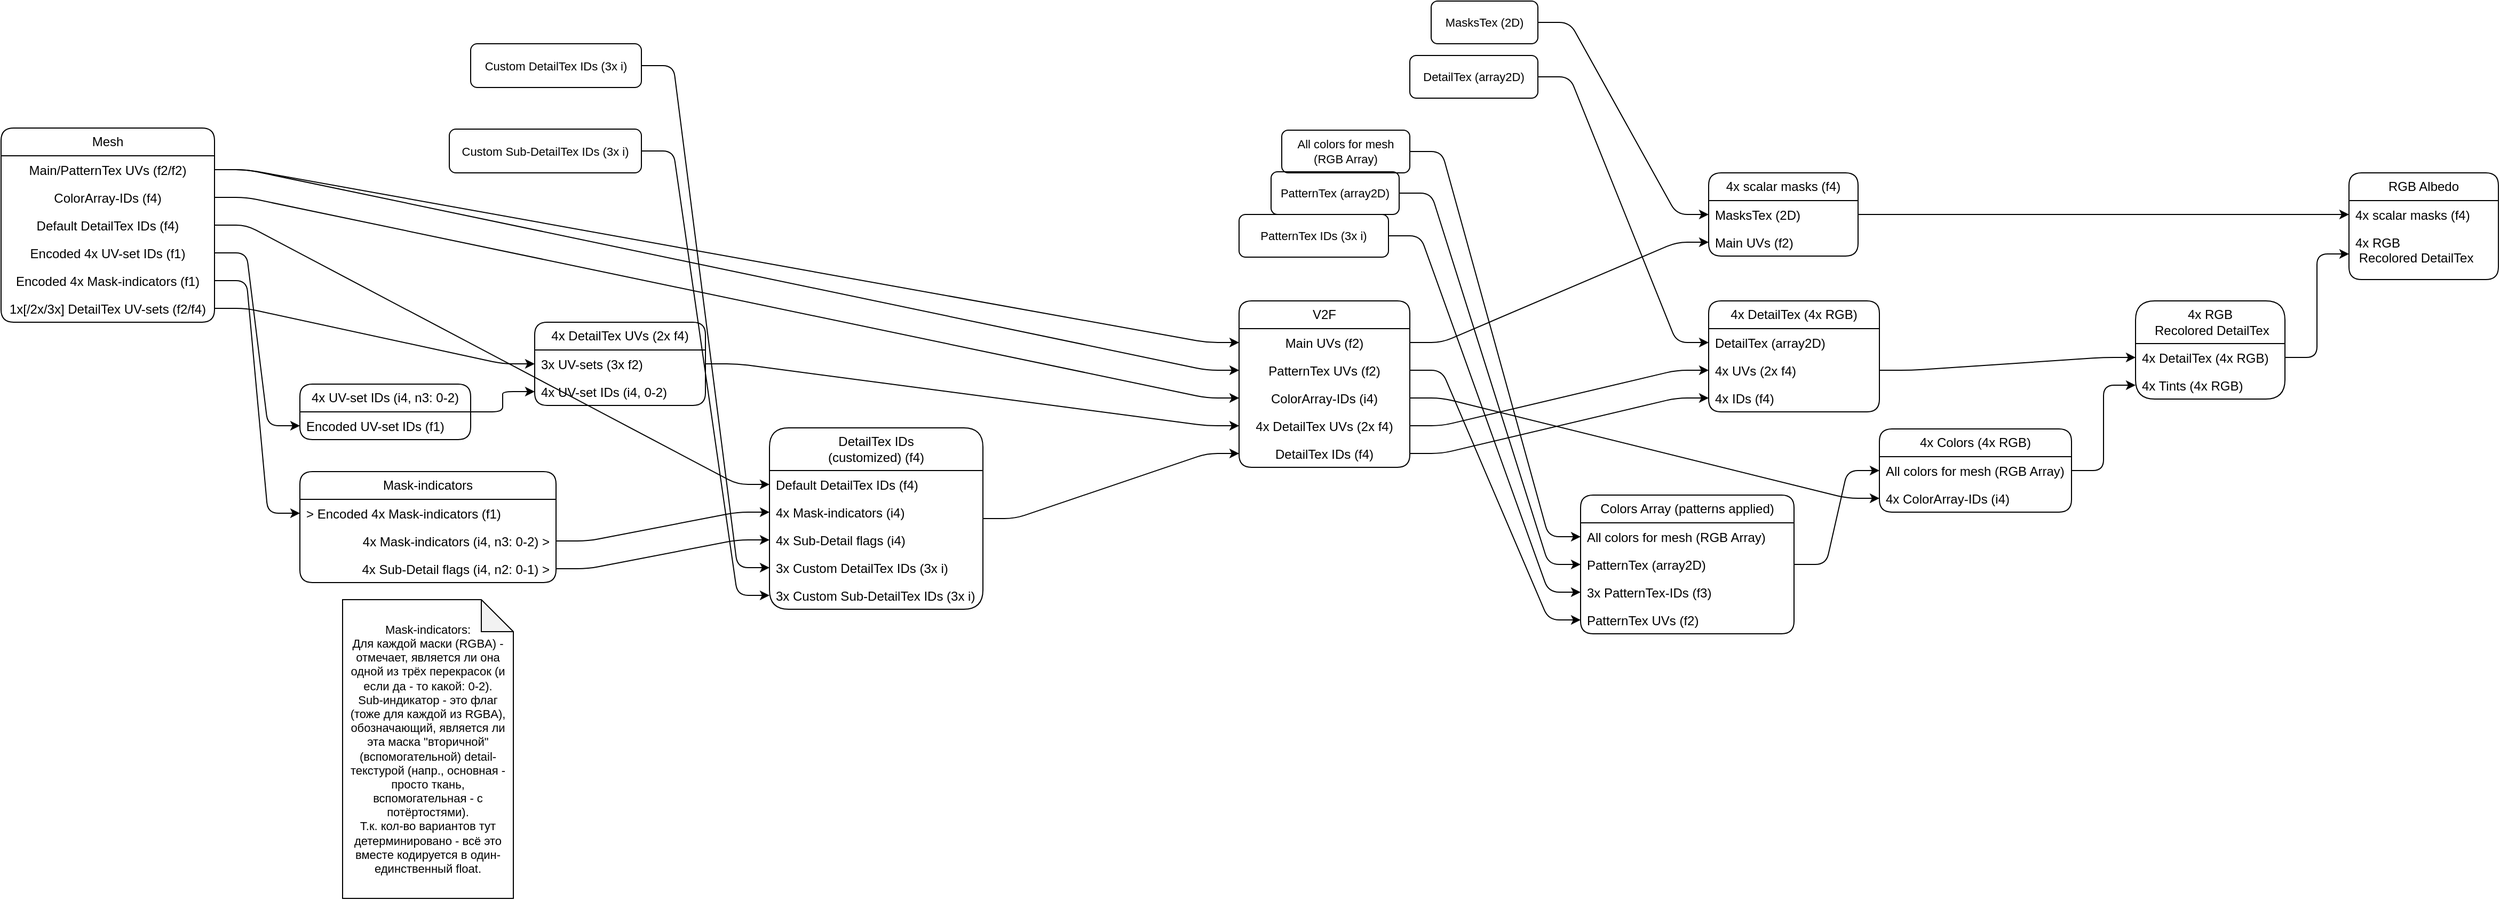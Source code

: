 <mxfile version="26.0.10">
  <diagram name="Страница — 1" id="yWJdMNFLJBnNQ2FDLtZL">
    <mxGraphModel dx="875" dy="1168" grid="1" gridSize="10" guides="1" tooltips="1" connect="1" arrows="1" fold="1" page="1" pageScale="1" pageWidth="2400" pageHeight="900" math="0" shadow="0">
      <root>
        <mxCell id="0" />
        <mxCell id="1" parent="0" />
        <mxCell id="DBAXHwcExQwCoNQj6KUt-49" value="&lt;div&gt;4x scalar masks (f4)&lt;br&gt;&lt;/div&gt;" style="swimlane;fontStyle=0;childLayout=stackLayout;horizontal=1;startSize=26;fillColor=none;horizontalStack=0;resizeParent=1;resizeParentMax=0;resizeLast=0;collapsible=1;marginBottom=0;whiteSpace=wrap;html=1;rounded=1;" parent="1" vertex="1">
          <mxGeometry x="1640" y="200" width="140" height="78" as="geometry">
            <mxRectangle x="360" y="560" width="130" height="30" as="alternateBounds" />
          </mxGeometry>
        </mxCell>
        <mxCell id="DBAXHwcExQwCoNQj6KUt-50" value="&lt;div&gt;MasksTex (2D)&lt;br&gt;&lt;/div&gt;" style="text;strokeColor=none;fillColor=none;align=left;verticalAlign=top;spacingLeft=4;spacingRight=4;overflow=hidden;rotatable=0;points=[[0,0.5],[1,0.5]];portConstraint=eastwest;whiteSpace=wrap;html=1;rounded=1;" parent="DBAXHwcExQwCoNQj6KUt-49" vertex="1">
          <mxGeometry y="26" width="140" height="26" as="geometry" />
        </mxCell>
        <mxCell id="DBAXHwcExQwCoNQj6KUt-53" value="&lt;div&gt;Main UVs (f2)&lt;br&gt;&lt;/div&gt;" style="text;strokeColor=none;fillColor=none;align=left;verticalAlign=top;spacingLeft=4;spacingRight=4;overflow=hidden;rotatable=0;points=[[0,0.5],[1,0.5]];portConstraint=eastwest;whiteSpace=wrap;html=1;rounded=1;" parent="DBAXHwcExQwCoNQj6KUt-49" vertex="1">
          <mxGeometry y="52" width="140" height="26" as="geometry" />
        </mxCell>
        <mxCell id="DBAXHwcExQwCoNQj6KUt-54" value="&lt;div&gt;4x DetailTex (4x RGB)&lt;br&gt;&lt;/div&gt;" style="swimlane;fontStyle=0;childLayout=stackLayout;horizontal=1;startSize=26;fillColor=none;horizontalStack=0;resizeParent=1;resizeParentMax=0;resizeLast=0;collapsible=1;marginBottom=0;whiteSpace=wrap;html=1;rounded=1;" parent="1" vertex="1">
          <mxGeometry x="1640" y="320" width="160" height="104" as="geometry">
            <mxRectangle x="560" y="240" width="130" height="30" as="alternateBounds" />
          </mxGeometry>
        </mxCell>
        <mxCell id="DBAXHwcExQwCoNQj6KUt-55" value="&lt;div&gt;DetailTex (array2D)&lt;br&gt;&lt;/div&gt;" style="text;strokeColor=none;fillColor=none;align=left;verticalAlign=top;spacingLeft=4;spacingRight=4;overflow=hidden;rotatable=0;points=[[0,0.5],[1,0.5]];portConstraint=eastwest;whiteSpace=wrap;html=1;rounded=1;" parent="DBAXHwcExQwCoNQj6KUt-54" vertex="1">
          <mxGeometry y="26" width="160" height="26" as="geometry" />
        </mxCell>
        <mxCell id="DBAXHwcExQwCoNQj6KUt-56" value="&lt;div&gt;4x UVs (2x f4)&lt;br&gt;&lt;/div&gt;" style="text;strokeColor=none;fillColor=none;align=left;verticalAlign=top;spacingLeft=4;spacingRight=4;overflow=hidden;rotatable=0;points=[[0,0.5],[1,0.5]];portConstraint=eastwest;whiteSpace=wrap;html=1;rounded=1;" parent="DBAXHwcExQwCoNQj6KUt-54" vertex="1">
          <mxGeometry y="52" width="160" height="26" as="geometry" />
        </mxCell>
        <mxCell id="DBAXHwcExQwCoNQj6KUt-57" value="&lt;div&gt;4x IDs (f4)&lt;/div&gt;" style="text;strokeColor=none;fillColor=none;align=left;verticalAlign=top;spacingLeft=4;spacingRight=4;overflow=hidden;rotatable=0;points=[[0,0.5],[1,0.5]];portConstraint=eastwest;whiteSpace=wrap;html=1;rounded=1;" parent="DBAXHwcExQwCoNQj6KUt-54" vertex="1">
          <mxGeometry y="78" width="160" height="26" as="geometry" />
        </mxCell>
        <mxCell id="DBAXHwcExQwCoNQj6KUt-59" value="&lt;div&gt;4x RGB&lt;br&gt;&amp;nbsp;Recolored DetailTex&lt;br&gt;&lt;/div&gt;" style="swimlane;fontStyle=0;childLayout=stackLayout;horizontal=1;startSize=40;fillColor=none;horizontalStack=0;resizeParent=1;resizeParentMax=0;resizeLast=0;collapsible=1;marginBottom=0;whiteSpace=wrap;html=1;rounded=1;" parent="1" vertex="1">
          <mxGeometry x="2040" y="320" width="140" height="92" as="geometry">
            <mxRectangle x="800" y="240" width="130" height="30" as="alternateBounds" />
          </mxGeometry>
        </mxCell>
        <mxCell id="DBAXHwcExQwCoNQj6KUt-60" value="&lt;div&gt;4x DetailTex (4x RGB)&lt;br&gt;&lt;/div&gt;" style="text;strokeColor=none;fillColor=none;align=left;verticalAlign=top;spacingLeft=4;spacingRight=4;overflow=hidden;rotatable=0;points=[[0,0.5],[1,0.5]];portConstraint=eastwest;whiteSpace=wrap;html=1;rounded=1;" parent="DBAXHwcExQwCoNQj6KUt-59" vertex="1">
          <mxGeometry y="40" width="140" height="26" as="geometry" />
        </mxCell>
        <mxCell id="DBAXHwcExQwCoNQj6KUt-61" value="4x Tints (4x RGB)" style="text;strokeColor=none;fillColor=none;align=left;verticalAlign=top;spacingLeft=4;spacingRight=4;overflow=hidden;rotatable=0;points=[[0,0.5],[1,0.5]];portConstraint=eastwest;whiteSpace=wrap;html=1;rounded=1;" parent="DBAXHwcExQwCoNQj6KUt-59" vertex="1">
          <mxGeometry y="66" width="140" height="26" as="geometry" />
        </mxCell>
        <mxCell id="DBAXHwcExQwCoNQj6KUt-63" style="edgeStyle=entityRelationEdgeStyle;rounded=1;orthogonalLoop=1;jettySize=auto;html=1;exitX=1;exitY=0.5;exitDx=0;exitDy=0;" parent="1" source="DBAXHwcExQwCoNQj6KUt-56" target="DBAXHwcExQwCoNQj6KUt-60" edge="1">
          <mxGeometry relative="1" as="geometry" />
        </mxCell>
        <mxCell id="DBAXHwcExQwCoNQj6KUt-69" value="&lt;div&gt;RGB Albedo&lt;/div&gt;" style="swimlane;fontStyle=0;childLayout=stackLayout;horizontal=1;startSize=26;fillColor=none;horizontalStack=0;resizeParent=1;resizeParentMax=0;resizeLast=0;collapsible=1;marginBottom=0;whiteSpace=wrap;html=1;rounded=1;" parent="1" vertex="1">
          <mxGeometry x="2240" y="200" width="140" height="100" as="geometry">
            <mxRectangle x="1010" y="120" width="130" height="30" as="alternateBounds" />
          </mxGeometry>
        </mxCell>
        <mxCell id="DBAXHwcExQwCoNQj6KUt-70" value="&lt;div&gt;4x scalar masks (f4)&lt;/div&gt;" style="text;strokeColor=none;fillColor=none;align=left;verticalAlign=top;spacingLeft=4;spacingRight=4;overflow=hidden;rotatable=0;points=[[0,0.5],[1,0.5]];portConstraint=eastwest;whiteSpace=wrap;html=1;rounded=1;" parent="DBAXHwcExQwCoNQj6KUt-69" vertex="1">
          <mxGeometry y="26" width="140" height="26" as="geometry" />
        </mxCell>
        <mxCell id="DBAXHwcExQwCoNQj6KUt-71" value="&lt;div&gt;4x RGB&lt;br&gt;&amp;nbsp;Recolored DetailTex&lt;/div&gt;" style="text;strokeColor=none;fillColor=none;align=left;verticalAlign=top;spacingLeft=4;spacingRight=4;overflow=hidden;rotatable=0;points=[[0,0.5],[1,0.5]];portConstraint=eastwest;whiteSpace=wrap;html=1;rounded=1;" parent="DBAXHwcExQwCoNQj6KUt-69" vertex="1">
          <mxGeometry y="52" width="140" height="48" as="geometry" />
        </mxCell>
        <mxCell id="DBAXHwcExQwCoNQj6KUt-72" style="edgeStyle=entityRelationEdgeStyle;rounded=1;orthogonalLoop=1;jettySize=auto;html=1;exitX=1;exitY=0.5;exitDx=0;exitDy=0;" parent="1" source="DBAXHwcExQwCoNQj6KUt-50" target="DBAXHwcExQwCoNQj6KUt-70" edge="1">
          <mxGeometry relative="1" as="geometry" />
        </mxCell>
        <mxCell id="DBAXHwcExQwCoNQj6KUt-73" style="edgeStyle=entityRelationEdgeStyle;rounded=1;orthogonalLoop=1;jettySize=auto;html=1;exitX=1;exitY=0.5;exitDx=0;exitDy=0;entryX=0;entryY=0.5;entryDx=0;entryDy=0;" parent="1" source="DBAXHwcExQwCoNQj6KUt-60" target="DBAXHwcExQwCoNQj6KUt-71" edge="1">
          <mxGeometry relative="1" as="geometry" />
        </mxCell>
        <mxCell id="DBAXHwcExQwCoNQj6KUt-75" value="4x Colors (4x RGB)" style="swimlane;fontStyle=0;childLayout=stackLayout;horizontal=1;startSize=26;fillColor=none;horizontalStack=0;resizeParent=1;resizeParentMax=0;resizeLast=0;collapsible=1;marginBottom=0;whiteSpace=wrap;html=1;rounded=1;" parent="1" vertex="1">
          <mxGeometry x="1800" y="440" width="180" height="78" as="geometry">
            <mxRectangle x="360" y="560" width="130" height="30" as="alternateBounds" />
          </mxGeometry>
        </mxCell>
        <mxCell id="DBAXHwcExQwCoNQj6KUt-76" value="&lt;div&gt;All colors for mesh (RGB Array)&lt;br&gt;&lt;/div&gt;" style="text;strokeColor=none;fillColor=none;align=left;verticalAlign=top;spacingLeft=4;spacingRight=4;overflow=hidden;rotatable=0;points=[[0,0.5],[1,0.5]];portConstraint=eastwest;whiteSpace=wrap;html=1;rounded=1;" parent="DBAXHwcExQwCoNQj6KUt-75" vertex="1">
          <mxGeometry y="26" width="180" height="26" as="geometry" />
        </mxCell>
        <mxCell id="DBAXHwcExQwCoNQj6KUt-77" value="&lt;div&gt;4x ColorArray-IDs (i4)&lt;br&gt;&lt;/div&gt;" style="text;strokeColor=none;fillColor=none;align=left;verticalAlign=top;spacingLeft=4;spacingRight=4;overflow=hidden;rotatable=0;points=[[0,0.5],[1,0.5]];portConstraint=eastwest;whiteSpace=wrap;html=1;rounded=1;" parent="DBAXHwcExQwCoNQj6KUt-75" vertex="1">
          <mxGeometry y="52" width="180" height="26" as="geometry" />
        </mxCell>
        <mxCell id="DBAXHwcExQwCoNQj6KUt-78" style="edgeStyle=entityRelationEdgeStyle;shape=connector;rounded=1;orthogonalLoop=1;jettySize=auto;html=1;exitX=1;exitY=0.5;exitDx=0;exitDy=0;strokeColor=default;align=center;verticalAlign=middle;fontFamily=Helvetica;fontSize=11;fontColor=default;labelBackgroundColor=default;endArrow=classic;" parent="1" source="DBAXHwcExQwCoNQj6KUt-76" target="DBAXHwcExQwCoNQj6KUt-61" edge="1">
          <mxGeometry relative="1" as="geometry" />
        </mxCell>
        <mxCell id="DBAXHwcExQwCoNQj6KUt-81" style="edgeStyle=entityRelationEdgeStyle;shape=connector;rounded=1;orthogonalLoop=1;jettySize=auto;html=1;exitX=1;exitY=0.5;exitDx=0;exitDy=0;strokeColor=light-dark(#000000,#009900);align=center;verticalAlign=middle;fontFamily=Helvetica;fontSize=11;fontColor=default;labelBackgroundColor=default;endArrow=classic;" parent="1" source="DBAXHwcExQwCoNQj6KUt-80" target="DBAXHwcExQwCoNQj6KUt-50" edge="1">
          <mxGeometry relative="1" as="geometry" />
        </mxCell>
        <mxCell id="DBAXHwcExQwCoNQj6KUt-80" value="&lt;div&gt;MasksTex (2D)&lt;/div&gt;" style="whiteSpace=wrap;html=1;rounded=1;fontFamily=Helvetica;fontSize=11;labelBackgroundColor=none;fillColor=none;strokeColor=light-dark(#000000,#009900);" parent="1" vertex="1">
          <mxGeometry x="1380" y="39" width="100" height="40" as="geometry" />
        </mxCell>
        <mxCell id="DBAXHwcExQwCoNQj6KUt-83" style="edgeStyle=entityRelationEdgeStyle;shape=connector;rounded=1;orthogonalLoop=1;jettySize=auto;html=1;exitX=1;exitY=0.5;exitDx=0;exitDy=0;strokeColor=light-dark(#000000,#7F00FF);align=center;verticalAlign=middle;fontFamily=Helvetica;fontSize=11;fontColor=default;labelBackgroundColor=default;endArrow=classic;" parent="1" source="DBAXHwcExQwCoNQj6KUt-82" target="DBAXHwcExQwCoNQj6KUt-55" edge="1">
          <mxGeometry relative="1" as="geometry" />
        </mxCell>
        <mxCell id="DBAXHwcExQwCoNQj6KUt-82" value="&lt;div&gt;DetailTex (array2D)&lt;/div&gt;" style="whiteSpace=wrap;html=1;rounded=1;fontFamily=Helvetica;fontSize=11;fontColor=default;labelBackgroundColor=none;fillColor=none;strokeColor=light-dark(#000000,#7F00FF);" parent="1" vertex="1">
          <mxGeometry x="1360" y="90" width="120" height="40" as="geometry" />
        </mxCell>
        <mxCell id="DBAXHwcExQwCoNQj6KUt-85" style="edgeStyle=entityRelationEdgeStyle;shape=connector;rounded=1;orthogonalLoop=1;jettySize=auto;html=1;exitX=1;exitY=0.5;exitDx=0;exitDy=0;strokeColor=light-dark(#000000,#CC6600);align=center;verticalAlign=middle;fontFamily=Helvetica;fontSize=11;fontColor=default;labelBackgroundColor=default;endArrow=classic;" parent="1" source="DBAXHwcExQwCoNQj6KUt-84" target="DBAXHwcExQwCoNQj6KUt-101" edge="1">
          <mxGeometry relative="1" as="geometry" />
        </mxCell>
        <mxCell id="DBAXHwcExQwCoNQj6KUt-84" value="All colors for mesh (RGB Array)" style="whiteSpace=wrap;html=1;rounded=1;fontFamily=Helvetica;fontSize=11;fontColor=default;labelBackgroundColor=none;fillColor=none;strokeColor=light-dark(#000000,#CC6600);" parent="1" vertex="1">
          <mxGeometry x="1240" y="160" width="120" height="40" as="geometry" />
        </mxCell>
        <mxCell id="DBAXHwcExQwCoNQj6KUt-86" value="V2F" style="swimlane;fontStyle=0;childLayout=stackLayout;horizontal=1;startSize=26;fillColor=none;horizontalStack=0;resizeParent=1;resizeParentMax=0;resizeLast=0;collapsible=1;marginBottom=0;whiteSpace=wrap;html=1;rounded=1;strokeColor=light-dark(#000000,#FF3333);" parent="1" vertex="1">
          <mxGeometry x="1200" y="320" width="160" height="156" as="geometry">
            <mxRectangle x="680" y="320" width="130" height="30" as="alternateBounds" />
          </mxGeometry>
        </mxCell>
        <mxCell id="DBAXHwcExQwCoNQj6KUt-93" value="&lt;div align=&quot;center&quot;&gt;&lt;div&gt;Main UVs (f2)&lt;/div&gt;&lt;/div&gt;" style="text;strokeColor=none;fillColor=none;align=center;verticalAlign=top;spacingLeft=4;spacingRight=4;overflow=hidden;rotatable=0;points=[[0,0.5],[1,0.5]];portConstraint=eastwest;whiteSpace=wrap;html=1;rounded=1;" parent="DBAXHwcExQwCoNQj6KUt-86" vertex="1">
          <mxGeometry y="26" width="160" height="26" as="geometry" />
        </mxCell>
        <mxCell id="DBAXHwcExQwCoNQj6KUt-109" value="&lt;div align=&quot;center&quot;&gt;&lt;div&gt;PatternTex UVs (f2)&lt;/div&gt;&lt;/div&gt;" style="text;strokeColor=none;fillColor=none;align=center;verticalAlign=top;spacingLeft=4;spacingRight=4;overflow=hidden;rotatable=0;points=[[0,0.5],[1,0.5]];portConstraint=eastwest;whiteSpace=wrap;html=1;rounded=1;" parent="DBAXHwcExQwCoNQj6KUt-86" vertex="1">
          <mxGeometry y="52" width="160" height="26" as="geometry" />
        </mxCell>
        <mxCell id="DBAXHwcExQwCoNQj6KUt-89" value="&lt;div align=&quot;center&quot;&gt;&lt;div&gt;ColorArray-IDs (i4)&lt;br&gt;&lt;/div&gt;&lt;/div&gt;" style="text;strokeColor=none;fillColor=none;align=center;verticalAlign=top;spacingLeft=4;spacingRight=4;overflow=hidden;rotatable=0;points=[[0,0.5],[1,0.5]];portConstraint=eastwest;whiteSpace=wrap;html=1;rounded=1;" parent="DBAXHwcExQwCoNQj6KUt-86" vertex="1">
          <mxGeometry y="78" width="160" height="26" as="geometry" />
        </mxCell>
        <mxCell id="DBAXHwcExQwCoNQj6KUt-87" value="&lt;div align=&quot;center&quot;&gt;4x DetailTex UVs (2x f4)&lt;/div&gt;" style="text;strokeColor=none;fillColor=none;align=center;verticalAlign=top;spacingLeft=4;spacingRight=4;overflow=hidden;rotatable=0;points=[[0,0.5],[1,0.5]];portConstraint=eastwest;whiteSpace=wrap;html=1;rounded=1;" parent="DBAXHwcExQwCoNQj6KUt-86" vertex="1">
          <mxGeometry y="104" width="160" height="26" as="geometry" />
        </mxCell>
        <mxCell id="DBAXHwcExQwCoNQj6KUt-88" value="&lt;div align=&quot;center&quot;&gt;&lt;div&gt;DetailTex IDs (f4)&lt;/div&gt;&lt;/div&gt;" style="text;strokeColor=none;fillColor=none;align=center;verticalAlign=top;spacingLeft=4;spacingRight=4;overflow=hidden;rotatable=0;points=[[0,0.5],[1,0.5]];portConstraint=eastwest;whiteSpace=wrap;html=1;rounded=1;" parent="DBAXHwcExQwCoNQj6KUt-86" vertex="1">
          <mxGeometry y="130" width="160" height="26" as="geometry" />
        </mxCell>
        <mxCell id="DBAXHwcExQwCoNQj6KUt-90" style="shape=connector;rounded=1;orthogonalLoop=1;jettySize=auto;html=1;exitX=1;exitY=0.5;exitDx=0;exitDy=0;strokeColor=default;align=center;verticalAlign=middle;fontFamily=Helvetica;fontSize=11;fontColor=default;labelBackgroundColor=default;endArrow=classic;edgeStyle=entityRelationEdgeStyle;" parent="1" source="DBAXHwcExQwCoNQj6KUt-87" target="DBAXHwcExQwCoNQj6KUt-56" edge="1">
          <mxGeometry relative="1" as="geometry" />
        </mxCell>
        <mxCell id="DBAXHwcExQwCoNQj6KUt-91" style="edgeStyle=entityRelationEdgeStyle;shape=connector;rounded=1;orthogonalLoop=1;jettySize=auto;html=1;exitX=1;exitY=0.5;exitDx=0;exitDy=0;strokeColor=default;align=center;verticalAlign=middle;fontFamily=Helvetica;fontSize=11;fontColor=default;labelBackgroundColor=default;endArrow=classic;" parent="1" source="DBAXHwcExQwCoNQj6KUt-88" target="DBAXHwcExQwCoNQj6KUt-57" edge="1">
          <mxGeometry relative="1" as="geometry" />
        </mxCell>
        <mxCell id="DBAXHwcExQwCoNQj6KUt-92" style="edgeStyle=entityRelationEdgeStyle;shape=connector;rounded=1;orthogonalLoop=1;jettySize=auto;html=1;exitX=1;exitY=0.5;exitDx=0;exitDy=0;strokeColor=default;align=center;verticalAlign=middle;fontFamily=Helvetica;fontSize=11;fontColor=default;labelBackgroundColor=default;endArrow=classic;" parent="1" source="DBAXHwcExQwCoNQj6KUt-89" target="DBAXHwcExQwCoNQj6KUt-77" edge="1">
          <mxGeometry relative="1" as="geometry" />
        </mxCell>
        <mxCell id="DBAXHwcExQwCoNQj6KUt-94" style="edgeStyle=entityRelationEdgeStyle;shape=connector;rounded=1;orthogonalLoop=1;jettySize=auto;html=1;exitX=1;exitY=0.5;exitDx=0;exitDy=0;strokeColor=default;align=center;verticalAlign=middle;fontFamily=Helvetica;fontSize=11;fontColor=default;labelBackgroundColor=default;endArrow=classic;" parent="1" source="DBAXHwcExQwCoNQj6KUt-93" target="DBAXHwcExQwCoNQj6KUt-53" edge="1">
          <mxGeometry relative="1" as="geometry" />
        </mxCell>
        <mxCell id="DBAXHwcExQwCoNQj6KUt-97" value="&lt;div&gt;&lt;div align=&quot;center&quot;&gt;4x DetailTex UVs (2x f4)&lt;/div&gt;&lt;/div&gt;" style="swimlane;fontStyle=0;childLayout=stackLayout;horizontal=1;startSize=26;fillColor=none;horizontalStack=0;resizeParent=1;resizeParentMax=0;resizeLast=0;collapsible=1;marginBottom=0;whiteSpace=wrap;html=1;rounded=1;" parent="1" vertex="1">
          <mxGeometry x="540" y="340" width="160" height="78" as="geometry">
            <mxRectangle x="360" y="560" width="130" height="30" as="alternateBounds" />
          </mxGeometry>
        </mxCell>
        <mxCell id="DBAXHwcExQwCoNQj6KUt-98" value="&lt;div&gt;3x UV-sets (3x f2)&lt;/div&gt;" style="text;strokeColor=none;fillColor=none;align=left;verticalAlign=top;spacingLeft=4;spacingRight=4;overflow=hidden;rotatable=0;points=[[0,0.5],[1,0.5]];portConstraint=eastwest;whiteSpace=wrap;html=1;rounded=1;" parent="DBAXHwcExQwCoNQj6KUt-97" vertex="1">
          <mxGeometry y="26" width="160" height="26" as="geometry" />
        </mxCell>
        <mxCell id="DBAXHwcExQwCoNQj6KUt-99" value="4x UV-set IDs (i4, 0-2)" style="text;strokeColor=none;fillColor=none;align=left;verticalAlign=top;spacingLeft=4;spacingRight=4;overflow=hidden;rotatable=0;points=[[0,0.5],[1,0.5]];portConstraint=eastwest;whiteSpace=wrap;html=1;rounded=1;" parent="DBAXHwcExQwCoNQj6KUt-97" vertex="1">
          <mxGeometry y="52" width="160" height="26" as="geometry" />
        </mxCell>
        <mxCell id="DBAXHwcExQwCoNQj6KUt-100" value="Colors Array (patterns applied)" style="swimlane;fontStyle=0;childLayout=stackLayout;horizontal=1;startSize=26;fillColor=none;horizontalStack=0;resizeParent=1;resizeParentMax=0;resizeLast=0;collapsible=1;marginBottom=0;whiteSpace=wrap;html=1;rounded=1;" parent="1" vertex="1">
          <mxGeometry x="1520" y="502" width="200" height="130" as="geometry">
            <mxRectangle x="360" y="560" width="130" height="30" as="alternateBounds" />
          </mxGeometry>
        </mxCell>
        <mxCell id="DBAXHwcExQwCoNQj6KUt-101" value="&lt;div&gt;All colors for mesh (RGB Array)&lt;br&gt;&lt;/div&gt;" style="text;strokeColor=none;fillColor=none;align=left;verticalAlign=top;spacingLeft=4;spacingRight=4;overflow=hidden;rotatable=0;points=[[0,0.5],[1,0.5]];portConstraint=eastwest;whiteSpace=wrap;html=1;rounded=1;" parent="DBAXHwcExQwCoNQj6KUt-100" vertex="1">
          <mxGeometry y="26" width="200" height="26" as="geometry" />
        </mxCell>
        <mxCell id="DBAXHwcExQwCoNQj6KUt-102" value="PatternTex (array2D)" style="text;strokeColor=none;fillColor=none;align=left;verticalAlign=top;spacingLeft=4;spacingRight=4;overflow=hidden;rotatable=0;points=[[0,0.5],[1,0.5]];portConstraint=eastwest;whiteSpace=wrap;html=1;rounded=1;" parent="DBAXHwcExQwCoNQj6KUt-100" vertex="1">
          <mxGeometry y="52" width="200" height="26" as="geometry" />
        </mxCell>
        <mxCell id="DBAXHwcExQwCoNQj6KUt-104" value="&lt;div&gt;3x PatternTex-IDs (f3)&lt;br&gt;&lt;/div&gt;" style="text;strokeColor=none;fillColor=none;align=left;verticalAlign=top;spacingLeft=4;spacingRight=4;overflow=hidden;rotatable=0;points=[[0,0.5],[1,0.5]];portConstraint=eastwest;whiteSpace=wrap;html=1;rounded=1;" parent="DBAXHwcExQwCoNQj6KUt-100" vertex="1">
          <mxGeometry y="78" width="200" height="26" as="geometry" />
        </mxCell>
        <mxCell id="DBAXHwcExQwCoNQj6KUt-103" value="&lt;div&gt;PatternTex UVs (f2)&lt;br&gt;&lt;/div&gt;" style="text;strokeColor=none;fillColor=none;align=left;verticalAlign=top;spacingLeft=4;spacingRight=4;overflow=hidden;rotatable=0;points=[[0,0.5],[1,0.5]];portConstraint=eastwest;whiteSpace=wrap;html=1;rounded=1;" parent="DBAXHwcExQwCoNQj6KUt-100" vertex="1">
          <mxGeometry y="104" width="200" height="26" as="geometry" />
        </mxCell>
        <mxCell id="DBAXHwcExQwCoNQj6KUt-107" style="edgeStyle=entityRelationEdgeStyle;shape=connector;rounded=1;orthogonalLoop=1;jettySize=auto;html=1;exitX=1;exitY=0.5;exitDx=0;exitDy=0;strokeColor=light-dark(#000000,#7F00FF);align=center;verticalAlign=middle;fontFamily=Helvetica;fontSize=11;fontColor=default;labelBackgroundColor=default;endArrow=classic;" parent="1" source="DBAXHwcExQwCoNQj6KUt-106" target="DBAXHwcExQwCoNQj6KUt-102" edge="1">
          <mxGeometry relative="1" as="geometry" />
        </mxCell>
        <mxCell id="DBAXHwcExQwCoNQj6KUt-106" value="&lt;div&gt;PatternTex (array2D)&lt;/div&gt;" style="whiteSpace=wrap;html=1;rounded=1;fontFamily=Helvetica;fontSize=11;fontColor=default;labelBackgroundColor=none;fillColor=none;strokeColor=light-dark(#000000,#7F00FF);" parent="1" vertex="1">
          <mxGeometry x="1230" y="199" width="120" height="40" as="geometry" />
        </mxCell>
        <mxCell id="DBAXHwcExQwCoNQj6KUt-110" style="edgeStyle=entityRelationEdgeStyle;shape=connector;rounded=1;orthogonalLoop=1;jettySize=auto;html=1;exitX=1;exitY=0.5;exitDx=0;exitDy=0;strokeColor=default;align=center;verticalAlign=middle;fontFamily=Helvetica;fontSize=11;fontColor=default;labelBackgroundColor=default;endArrow=classic;" parent="1" source="DBAXHwcExQwCoNQj6KUt-109" target="DBAXHwcExQwCoNQj6KUt-103" edge="1">
          <mxGeometry relative="1" as="geometry" />
        </mxCell>
        <mxCell id="DBAXHwcExQwCoNQj6KUt-113" style="edgeStyle=entityRelationEdgeStyle;shape=connector;rounded=1;orthogonalLoop=1;jettySize=auto;html=1;exitX=1;exitY=0.5;exitDx=0;exitDy=0;entryX=0;entryY=0.5;entryDx=0;entryDy=0;strokeColor=default;align=center;verticalAlign=middle;fontFamily=Helvetica;fontSize=11;fontColor=default;labelBackgroundColor=default;endArrow=classic;" parent="1" source="DBAXHwcExQwCoNQj6KUt-102" target="DBAXHwcExQwCoNQj6KUt-76" edge="1">
          <mxGeometry relative="1" as="geometry" />
        </mxCell>
        <mxCell id="DBAXHwcExQwCoNQj6KUt-114" style="edgeStyle=entityRelationEdgeStyle;shape=connector;rounded=1;orthogonalLoop=1;jettySize=auto;html=1;exitX=1;exitY=0.5;exitDx=0;exitDy=0;strokeColor=default;align=center;verticalAlign=middle;fontFamily=Helvetica;fontSize=11;fontColor=default;labelBackgroundColor=default;endArrow=classic;" parent="1" source="DBAXHwcExQwCoNQj6KUt-98" target="DBAXHwcExQwCoNQj6KUt-87" edge="1">
          <mxGeometry relative="1" as="geometry" />
        </mxCell>
        <mxCell id="DBAXHwcExQwCoNQj6KUt-116" value="Mesh" style="swimlane;fontStyle=0;childLayout=stackLayout;horizontal=1;startSize=26;fillColor=none;horizontalStack=0;resizeParent=1;resizeParentMax=0;resizeLast=0;collapsible=1;marginBottom=0;whiteSpace=wrap;html=1;rounded=1;" parent="1" vertex="1">
          <mxGeometry x="40" y="158" width="200" height="182" as="geometry">
            <mxRectangle x="680" y="320" width="130" height="30" as="alternateBounds" />
          </mxGeometry>
        </mxCell>
        <mxCell id="DBAXHwcExQwCoNQj6KUt-117" value="&lt;div align=&quot;center&quot;&gt;&lt;div align=&quot;center&quot;&gt;&lt;div&gt;Main/PatternTex UVs (f2/f2)&lt;/div&gt;&lt;/div&gt;&lt;/div&gt;" style="text;strokeColor=none;fillColor=none;align=center;verticalAlign=top;spacingLeft=4;spacingRight=4;overflow=hidden;rotatable=0;points=[[0,0.5],[1,0.5]];portConstraint=eastwest;whiteSpace=wrap;html=1;rounded=1;" parent="DBAXHwcExQwCoNQj6KUt-116" vertex="1">
          <mxGeometry y="26" width="200" height="26" as="geometry" />
        </mxCell>
        <mxCell id="DBAXHwcExQwCoNQj6KUt-119" value="&lt;div align=&quot;center&quot;&gt;&lt;div&gt;ColorArray-IDs (f4)&lt;br&gt;&lt;/div&gt;&lt;/div&gt;" style="text;strokeColor=none;fillColor=none;align=center;verticalAlign=top;spacingLeft=4;spacingRight=4;overflow=hidden;rotatable=0;points=[[0,0.5],[1,0.5]];portConstraint=eastwest;whiteSpace=wrap;html=1;rounded=1;" parent="DBAXHwcExQwCoNQj6KUt-116" vertex="1">
          <mxGeometry y="52" width="200" height="26" as="geometry" />
        </mxCell>
        <mxCell id="DBAXHwcExQwCoNQj6KUt-138" value="Default DetailTex IDs (f4)" style="text;strokeColor=none;fillColor=none;align=center;verticalAlign=top;spacingLeft=4;spacingRight=4;overflow=hidden;rotatable=0;points=[[0,0.5],[1,0.5]];portConstraint=eastwest;whiteSpace=wrap;html=1;rounded=1;" parent="DBAXHwcExQwCoNQj6KUt-116" vertex="1">
          <mxGeometry y="78" width="200" height="26" as="geometry" />
        </mxCell>
        <mxCell id="DBAXHwcExQwCoNQj6KUt-131" value="&lt;div align=&quot;center&quot;&gt;Encoded 4x UV-set IDs (f1)&lt;/div&gt;" style="text;strokeColor=none;fillColor=none;align=center;verticalAlign=top;spacingLeft=4;spacingRight=4;overflow=hidden;rotatable=0;points=[[0,0.5],[1,0.5]];portConstraint=eastwest;whiteSpace=wrap;html=1;rounded=1;" parent="DBAXHwcExQwCoNQj6KUt-116" vertex="1">
          <mxGeometry y="104" width="200" height="26" as="geometry" />
        </mxCell>
        <mxCell id="DBAXHwcExQwCoNQj6KUt-139" value="&lt;div align=&quot;center&quot;&gt;&lt;div align=&quot;center&quot;&gt;Encoded 4x Mask-indicators (f1)&lt;/div&gt;&lt;/div&gt;" style="text;strokeColor=none;fillColor=none;align=center;verticalAlign=top;spacingLeft=4;spacingRight=4;overflow=hidden;rotatable=0;points=[[0,0.5],[1,0.5]];portConstraint=eastwest;whiteSpace=wrap;html=1;rounded=1;" parent="DBAXHwcExQwCoNQj6KUt-116" vertex="1">
          <mxGeometry y="130" width="200" height="26" as="geometry" />
        </mxCell>
        <mxCell id="DBAXHwcExQwCoNQj6KUt-128" value="&lt;div align=&quot;center&quot;&gt;1x[/2x/3x] DetailTex UV-sets (f2/f4)&lt;/div&gt;" style="text;strokeColor=none;fillColor=none;align=center;verticalAlign=top;spacingLeft=4;spacingRight=4;overflow=hidden;rotatable=0;points=[[0,0.5],[1,0.5]];portConstraint=eastwest;whiteSpace=wrap;html=1;rounded=1;" parent="DBAXHwcExQwCoNQj6KUt-116" vertex="1">
          <mxGeometry y="156" width="200" height="26" as="geometry" />
        </mxCell>
        <mxCell id="DBAXHwcExQwCoNQj6KUt-123" style="edgeStyle=entityRelationEdgeStyle;shape=connector;rounded=1;orthogonalLoop=1;jettySize=auto;html=1;exitX=1;exitY=0.5;exitDx=0;exitDy=0;strokeColor=default;align=center;verticalAlign=middle;fontFamily=Helvetica;fontSize=11;fontColor=default;labelBackgroundColor=default;endArrow=classic;" parent="1" source="DBAXHwcExQwCoNQj6KUt-117" target="DBAXHwcExQwCoNQj6KUt-93" edge="1">
          <mxGeometry relative="1" as="geometry" />
        </mxCell>
        <mxCell id="DBAXHwcExQwCoNQj6KUt-125" style="edgeStyle=entityRelationEdgeStyle;shape=connector;rounded=1;orthogonalLoop=1;jettySize=auto;html=1;exitX=1;exitY=0.5;exitDx=0;exitDy=0;strokeColor=default;align=center;verticalAlign=middle;fontFamily=Helvetica;fontSize=11;fontColor=default;labelBackgroundColor=default;endArrow=classic;" parent="1" source="DBAXHwcExQwCoNQj6KUt-117" target="DBAXHwcExQwCoNQj6KUt-109" edge="1">
          <mxGeometry relative="1" as="geometry" />
        </mxCell>
        <mxCell id="DBAXHwcExQwCoNQj6KUt-127" style="edgeStyle=entityRelationEdgeStyle;shape=connector;rounded=1;orthogonalLoop=1;jettySize=auto;html=1;exitX=1;exitY=0.5;exitDx=0;exitDy=0;strokeColor=default;align=center;verticalAlign=middle;fontFamily=Helvetica;fontSize=11;fontColor=default;labelBackgroundColor=default;endArrow=classic;" parent="1" source="DBAXHwcExQwCoNQj6KUt-119" target="DBAXHwcExQwCoNQj6KUt-89" edge="1">
          <mxGeometry relative="1" as="geometry" />
        </mxCell>
        <mxCell id="DBAXHwcExQwCoNQj6KUt-130" style="edgeStyle=entityRelationEdgeStyle;shape=connector;rounded=1;orthogonalLoop=1;jettySize=auto;html=1;exitX=1;exitY=0.5;exitDx=0;exitDy=0;strokeColor=default;align=center;verticalAlign=middle;fontFamily=Helvetica;fontSize=11;fontColor=default;labelBackgroundColor=default;endArrow=classic;" parent="1" source="DBAXHwcExQwCoNQj6KUt-128" target="DBAXHwcExQwCoNQj6KUt-98" edge="1">
          <mxGeometry relative="1" as="geometry" />
        </mxCell>
        <mxCell id="DBAXHwcExQwCoNQj6KUt-159" style="edgeStyle=entityRelationEdgeStyle;shape=connector;rounded=1;orthogonalLoop=1;jettySize=auto;html=1;exitX=1;exitY=0.5;exitDx=0;exitDy=0;strokeColor=default;align=center;verticalAlign=middle;fontFamily=Helvetica;fontSize=11;fontColor=default;labelBackgroundColor=default;endArrow=classic;" parent="1" source="DBAXHwcExQwCoNQj6KUt-132" target="DBAXHwcExQwCoNQj6KUt-99" edge="1">
          <mxGeometry relative="1" as="geometry" />
        </mxCell>
        <mxCell id="DBAXHwcExQwCoNQj6KUt-132" value="&lt;div&gt;&lt;div align=&quot;center&quot;&gt;4x UV-set IDs (i4, n3: 0-2)&lt;/div&gt;&lt;/div&gt;" style="swimlane;fontStyle=0;childLayout=stackLayout;horizontal=1;startSize=26;fillColor=none;horizontalStack=0;resizeParent=1;resizeParentMax=0;resizeLast=0;collapsible=1;marginBottom=0;whiteSpace=wrap;html=1;rounded=1;" parent="1" vertex="1">
          <mxGeometry x="320" y="398" width="160" height="52" as="geometry">
            <mxRectangle x="320" y="398" width="130" height="30" as="alternateBounds" />
          </mxGeometry>
        </mxCell>
        <mxCell id="DBAXHwcExQwCoNQj6KUt-134" value="&lt;div align=&quot;center&quot;&gt;Encoded UV-set IDs (f1)&lt;/div&gt;" style="text;strokeColor=none;fillColor=none;align=left;verticalAlign=top;spacingLeft=4;spacingRight=4;overflow=hidden;rotatable=0;points=[[0,0.5],[1,0.5]];portConstraint=eastwest;whiteSpace=wrap;html=1;rounded=1;" parent="DBAXHwcExQwCoNQj6KUt-132" vertex="1">
          <mxGeometry y="26" width="160" height="26" as="geometry" />
        </mxCell>
        <mxCell id="DBAXHwcExQwCoNQj6KUt-135" style="edgeStyle=entityRelationEdgeStyle;shape=connector;rounded=1;orthogonalLoop=1;jettySize=auto;html=1;exitX=1;exitY=0.5;exitDx=0;exitDy=0;strokeColor=default;align=center;verticalAlign=middle;fontFamily=Helvetica;fontSize=11;fontColor=default;labelBackgroundColor=default;endArrow=classic;" parent="1" source="DBAXHwcExQwCoNQj6KUt-131" target="DBAXHwcExQwCoNQj6KUt-134" edge="1">
          <mxGeometry relative="1" as="geometry" />
        </mxCell>
        <mxCell id="DBAXHwcExQwCoNQj6KUt-140" value="&lt;div&gt;&lt;div align=&quot;center&quot;&gt;Mask-indicators&lt;/div&gt;&lt;/div&gt;" style="swimlane;fontStyle=0;childLayout=stackLayout;horizontal=1;startSize=26;fillColor=none;horizontalStack=0;resizeParent=1;resizeParentMax=0;resizeLast=0;collapsible=1;marginBottom=0;whiteSpace=wrap;html=1;rounded=1;" parent="1" vertex="1">
          <mxGeometry x="320" y="480" width="240" height="104" as="geometry">
            <mxRectangle x="360" y="560" width="130" height="30" as="alternateBounds" />
          </mxGeometry>
        </mxCell>
        <mxCell id="DBAXHwcExQwCoNQj6KUt-141" value="&lt;div align=&quot;center&quot;&gt;&lt;div align=&quot;center&quot;&gt;&amp;gt; Encoded 4x Mask-indicators (f1)&lt;/div&gt;&lt;/div&gt;" style="text;strokeColor=none;fillColor=none;align=left;verticalAlign=top;spacingLeft=4;spacingRight=4;overflow=hidden;rotatable=0;points=[[0,0.5],[1,0.5]];portConstraint=eastwest;whiteSpace=wrap;html=1;rounded=1;" parent="DBAXHwcExQwCoNQj6KUt-140" vertex="1">
          <mxGeometry y="26" width="240" height="26" as="geometry" />
        </mxCell>
        <mxCell id="DBAXHwcExQwCoNQj6KUt-142" value="&lt;div align=&quot;right&quot;&gt;&lt;div&gt;4x Mask-indicators (i4, n3: 0-2) &amp;gt;&lt;br&gt;&lt;/div&gt;&lt;/div&gt;" style="text;strokeColor=none;fillColor=none;align=right;verticalAlign=top;spacingLeft=4;spacingRight=4;overflow=hidden;rotatable=0;points=[[0,0.5],[1,0.5]];portConstraint=eastwest;whiteSpace=wrap;html=1;rounded=1;" parent="DBAXHwcExQwCoNQj6KUt-140" vertex="1">
          <mxGeometry y="52" width="240" height="26" as="geometry" />
        </mxCell>
        <mxCell id="DBAXHwcExQwCoNQj6KUt-144" value="&lt;div align=&quot;right&quot;&gt;&lt;div&gt;4x Sub-Detail flags (i4, n2: 0-1) &amp;gt;&lt;br&gt;&lt;/div&gt;&lt;/div&gt;" style="text;strokeColor=none;fillColor=none;align=right;verticalAlign=top;spacingLeft=4;spacingRight=4;overflow=hidden;rotatable=0;points=[[0,0.5],[1,0.5]];portConstraint=eastwest;whiteSpace=wrap;html=1;rounded=1;" parent="DBAXHwcExQwCoNQj6KUt-140" vertex="1">
          <mxGeometry y="78" width="240" height="26" as="geometry" />
        </mxCell>
        <mxCell id="DBAXHwcExQwCoNQj6KUt-143" style="edgeStyle=entityRelationEdgeStyle;shape=connector;rounded=1;orthogonalLoop=1;jettySize=auto;html=1;exitX=1;exitY=0.5;exitDx=0;exitDy=0;strokeColor=default;align=center;verticalAlign=middle;fontFamily=Helvetica;fontSize=11;fontColor=default;labelBackgroundColor=default;endArrow=classic;" parent="1" source="DBAXHwcExQwCoNQj6KUt-139" target="DBAXHwcExQwCoNQj6KUt-141" edge="1">
          <mxGeometry relative="1" as="geometry" />
        </mxCell>
        <mxCell id="DBAXHwcExQwCoNQj6KUt-160" style="edgeStyle=entityRelationEdgeStyle;shape=connector;rounded=1;orthogonalLoop=1;jettySize=auto;html=1;exitX=1;exitY=0.5;exitDx=0;exitDy=0;strokeColor=default;align=center;verticalAlign=middle;fontFamily=Helvetica;fontSize=11;fontColor=default;labelBackgroundColor=default;endArrow=classic;" parent="1" source="DBAXHwcExQwCoNQj6KUt-145" target="DBAXHwcExQwCoNQj6KUt-88" edge="1">
          <mxGeometry relative="1" as="geometry" />
        </mxCell>
        <mxCell id="DBAXHwcExQwCoNQj6KUt-145" value="&lt;div align=&quot;center&quot;&gt;&lt;div&gt;DetailTex IDs&lt;br&gt;(customized) (f4)&lt;/div&gt;&lt;/div&gt;" style="swimlane;fontStyle=0;childLayout=stackLayout;horizontal=1;startSize=40;fillColor=none;horizontalStack=0;resizeParent=1;resizeParentMax=0;resizeLast=0;collapsible=1;marginBottom=0;whiteSpace=wrap;html=1;rounded=1;" parent="1" vertex="1">
          <mxGeometry x="760" y="439" width="200" height="170" as="geometry">
            <mxRectangle x="800" y="600" width="130" height="30" as="alternateBounds" />
          </mxGeometry>
        </mxCell>
        <mxCell id="DBAXHwcExQwCoNQj6KUt-146" value="&lt;div&gt;Default DetailTex IDs (f4)&lt;/div&gt;" style="text;strokeColor=none;fillColor=none;align=left;verticalAlign=top;spacingLeft=4;spacingRight=4;overflow=hidden;rotatable=0;points=[[0,0.5],[1,0.5]];portConstraint=eastwest;whiteSpace=wrap;html=1;rounded=1;" parent="DBAXHwcExQwCoNQj6KUt-145" vertex="1">
          <mxGeometry y="40" width="200" height="26" as="geometry" />
        </mxCell>
        <mxCell id="DBAXHwcExQwCoNQj6KUt-147" value="4x Mask-indicators (i4)" style="text;strokeColor=none;fillColor=none;align=left;verticalAlign=top;spacingLeft=4;spacingRight=4;overflow=hidden;rotatable=0;points=[[0,0.5],[1,0.5]];portConstraint=eastwest;whiteSpace=wrap;html=1;rounded=1;" parent="DBAXHwcExQwCoNQj6KUt-145" vertex="1">
          <mxGeometry y="66" width="200" height="26" as="geometry" />
        </mxCell>
        <mxCell id="DBAXHwcExQwCoNQj6KUt-149" value="4x Sub-Detail flags (i4)" style="text;strokeColor=none;fillColor=none;align=left;verticalAlign=top;spacingLeft=4;spacingRight=4;overflow=hidden;rotatable=0;points=[[0,0.5],[1,0.5]];portConstraint=eastwest;whiteSpace=wrap;html=1;rounded=1;" parent="DBAXHwcExQwCoNQj6KUt-145" vertex="1">
          <mxGeometry y="92" width="200" height="26" as="geometry" />
        </mxCell>
        <mxCell id="DBAXHwcExQwCoNQj6KUt-153" value="3x Custom DetailTex IDs (3x i)" style="text;strokeColor=none;fillColor=none;align=left;verticalAlign=top;spacingLeft=4;spacingRight=4;overflow=hidden;rotatable=0;points=[[0,0.5],[1,0.5]];portConstraint=eastwest;whiteSpace=wrap;html=1;rounded=1;" parent="DBAXHwcExQwCoNQj6KUt-145" vertex="1">
          <mxGeometry y="118" width="200" height="26" as="geometry" />
        </mxCell>
        <mxCell id="DBAXHwcExQwCoNQj6KUt-157" value="3x Custom Sub-DetailTex IDs (3x i)" style="text;strokeColor=none;fillColor=none;align=left;verticalAlign=top;spacingLeft=4;spacingRight=4;overflow=hidden;rotatable=0;points=[[0,0.5],[1,0.5]];portConstraint=eastwest;whiteSpace=wrap;html=1;rounded=1;" parent="DBAXHwcExQwCoNQj6KUt-145" vertex="1">
          <mxGeometry y="144" width="200" height="26" as="geometry" />
        </mxCell>
        <mxCell id="DBAXHwcExQwCoNQj6KUt-148" style="edgeStyle=entityRelationEdgeStyle;shape=connector;rounded=1;orthogonalLoop=1;jettySize=auto;html=1;exitX=1;exitY=0.5;exitDx=0;exitDy=0;strokeColor=default;align=center;verticalAlign=middle;fontFamily=Helvetica;fontSize=11;fontColor=default;labelBackgroundColor=default;endArrow=classic;" parent="1" source="DBAXHwcExQwCoNQj6KUt-138" target="DBAXHwcExQwCoNQj6KUt-146" edge="1">
          <mxGeometry relative="1" as="geometry" />
        </mxCell>
        <mxCell id="DBAXHwcExQwCoNQj6KUt-150" style="edgeStyle=entityRelationEdgeStyle;shape=connector;rounded=1;orthogonalLoop=1;jettySize=auto;html=1;exitX=1;exitY=0.5;exitDx=0;exitDy=0;strokeColor=default;align=center;verticalAlign=middle;fontFamily=Helvetica;fontSize=11;fontColor=default;labelBackgroundColor=default;endArrow=classic;" parent="1" source="DBAXHwcExQwCoNQj6KUt-142" target="DBAXHwcExQwCoNQj6KUt-147" edge="1">
          <mxGeometry relative="1" as="geometry" />
        </mxCell>
        <mxCell id="DBAXHwcExQwCoNQj6KUt-151" style="edgeStyle=entityRelationEdgeStyle;shape=connector;rounded=1;orthogonalLoop=1;jettySize=auto;html=1;exitX=1;exitY=0.5;exitDx=0;exitDy=0;strokeColor=default;align=center;verticalAlign=middle;fontFamily=Helvetica;fontSize=11;fontColor=default;labelBackgroundColor=default;endArrow=classic;" parent="1" source="DBAXHwcExQwCoNQj6KUt-144" target="DBAXHwcExQwCoNQj6KUt-149" edge="1">
          <mxGeometry relative="1" as="geometry" />
        </mxCell>
        <mxCell id="DBAXHwcExQwCoNQj6KUt-154" style="edgeStyle=entityRelationEdgeStyle;shape=connector;rounded=1;orthogonalLoop=1;jettySize=auto;html=1;exitX=1;exitY=0.5;exitDx=0;exitDy=0;strokeColor=default;align=center;verticalAlign=middle;fontFamily=Helvetica;fontSize=11;fontColor=default;labelBackgroundColor=default;endArrow=classic;" parent="1" source="DBAXHwcExQwCoNQj6KUt-152" target="DBAXHwcExQwCoNQj6KUt-153" edge="1">
          <mxGeometry relative="1" as="geometry" />
        </mxCell>
        <mxCell id="DBAXHwcExQwCoNQj6KUt-152" value="Custom DetailTex IDs (3x i)" style="whiteSpace=wrap;html=1;rounded=1;fontFamily=Helvetica;fontSize=11;labelBackgroundColor=none;fillColor=none;strokeColor=default;" parent="1" vertex="1">
          <mxGeometry x="480" y="79" width="160" height="41" as="geometry" />
        </mxCell>
        <mxCell id="DBAXHwcExQwCoNQj6KUt-158" style="edgeStyle=entityRelationEdgeStyle;shape=connector;rounded=1;orthogonalLoop=1;jettySize=auto;html=1;exitX=1;exitY=0.5;exitDx=0;exitDy=0;strokeColor=default;align=center;verticalAlign=middle;fontFamily=Helvetica;fontSize=11;fontColor=default;labelBackgroundColor=default;endArrow=classic;" parent="1" source="DBAXHwcExQwCoNQj6KUt-156" target="DBAXHwcExQwCoNQj6KUt-157" edge="1">
          <mxGeometry relative="1" as="geometry" />
        </mxCell>
        <mxCell id="DBAXHwcExQwCoNQj6KUt-156" value="Custom Sub-DetailTex IDs (3x i)" style="whiteSpace=wrap;html=1;rounded=1;fontFamily=Helvetica;fontSize=11;labelBackgroundColor=none;fillColor=none;strokeColor=default;" parent="1" vertex="1">
          <mxGeometry x="460" y="159" width="180" height="41" as="geometry" />
        </mxCell>
        <mxCell id="DBAXHwcExQwCoNQj6KUt-165" style="edgeStyle=entityRelationEdgeStyle;shape=connector;rounded=1;orthogonalLoop=1;jettySize=auto;html=1;exitX=1;exitY=0.5;exitDx=0;exitDy=0;strokeColor=default;align=center;verticalAlign=middle;fontFamily=Helvetica;fontSize=11;fontColor=default;labelBackgroundColor=default;endArrow=classic;" parent="1" source="DBAXHwcExQwCoNQj6KUt-164" target="DBAXHwcExQwCoNQj6KUt-104" edge="1">
          <mxGeometry relative="1" as="geometry" />
        </mxCell>
        <mxCell id="DBAXHwcExQwCoNQj6KUt-164" value="PatternTex IDs (3x i)" style="whiteSpace=wrap;html=1;rounded=1;fontFamily=Helvetica;fontSize=11;labelBackgroundColor=none;fillColor=none;strokeColor=default;" parent="1" vertex="1">
          <mxGeometry x="1200" y="239" width="140" height="40" as="geometry" />
        </mxCell>
        <mxCell id="DBAXHwcExQwCoNQj6KUt-166" value="&lt;div&gt;Mask-indicators:&lt;/div&gt;&lt;div&gt;Для каждой маски (RGBA) - отмечает, является ли она одной из трёх перекрасок (и если да - то какой: 0-2).&lt;/div&gt;&lt;div&gt;Sub-индикатор - это флаг (тоже для каждой из RGBA), обозначающий, является ли эта маска &quot;вторичной&quot; (вспомогательной) detail-текстурой (напр., основная - просто ткань, вспомогательная - с потёртостями).&lt;/div&gt;&lt;div&gt;Т.к. кол-во вариантов тут детерминировано - всё это вместе кодируется в один-единственный float.&lt;br&gt;&lt;/div&gt;" style="shape=note;whiteSpace=wrap;html=1;backgroundOutline=1;darkOpacity=0.05;rounded=1;fontFamily=Helvetica;fontSize=11;fontColor=default;labelBackgroundColor=none;fillColor=none;" parent="1" vertex="1">
          <mxGeometry x="360" y="600" width="160" height="280" as="geometry" />
        </mxCell>
      </root>
    </mxGraphModel>
  </diagram>
</mxfile>
